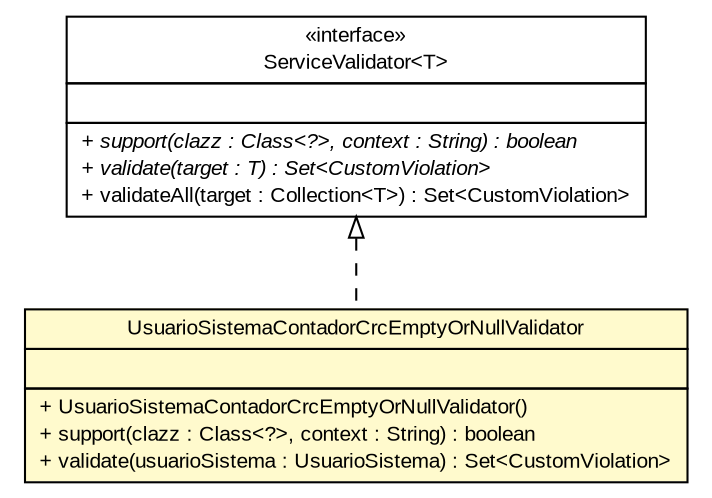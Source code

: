 #!/usr/local/bin/dot
#
# Class diagram 
# Generated by UMLGraph version R5_6 (http://www.umlgraph.org/)
#

digraph G {
	edge [fontname="arial",fontsize=10,labelfontname="arial",labelfontsize=10];
	node [fontname="arial",fontsize=10,shape=plaintext];
	nodesep=0.25;
	ranksep=0.5;
	// br.gov.to.sefaz.business.service.validation.ServiceValidator<T>
	c843893 [label=<<table title="br.gov.to.sefaz.business.service.validation.ServiceValidator" border="0" cellborder="1" cellspacing="0" cellpadding="2" port="p" href="../../../../../business/service/validation/ServiceValidator.html">
		<tr><td><table border="0" cellspacing="0" cellpadding="1">
<tr><td align="center" balign="center"> &#171;interface&#187; </td></tr>
<tr><td align="center" balign="center"> ServiceValidator&lt;T&gt; </td></tr>
		</table></td></tr>
		<tr><td><table border="0" cellspacing="0" cellpadding="1">
<tr><td align="left" balign="left">  </td></tr>
		</table></td></tr>
		<tr><td><table border="0" cellspacing="0" cellpadding="1">
<tr><td align="left" balign="left"><font face="arial italic" point-size="10.0"> + support(clazz : Class&lt;?&gt;, context : String) : boolean </font></td></tr>
<tr><td align="left" balign="left"><font face="arial italic" point-size="10.0"> + validate(target : T) : Set&lt;CustomViolation&gt; </font></td></tr>
<tr><td align="left" balign="left"> + validateAll(target : Collection&lt;T&gt;) : Set&lt;CustomViolation&gt; </td></tr>
		</table></td></tr>
		</table>>, URL="../../../../../business/service/validation/ServiceValidator.html", fontname="arial", fontcolor="black", fontsize=10.0];
	// br.gov.to.sefaz.seg.business.gestao.service.validator.UsuarioSistemaContadorCrcEmptyOrNullValidator
	c844046 [label=<<table title="br.gov.to.sefaz.seg.business.gestao.service.validator.UsuarioSistemaContadorCrcEmptyOrNullValidator" border="0" cellborder="1" cellspacing="0" cellpadding="2" port="p" bgcolor="lemonChiffon" href="./UsuarioSistemaContadorCrcEmptyOrNullValidator.html">
		<tr><td><table border="0" cellspacing="0" cellpadding="1">
<tr><td align="center" balign="center"> UsuarioSistemaContadorCrcEmptyOrNullValidator </td></tr>
		</table></td></tr>
		<tr><td><table border="0" cellspacing="0" cellpadding="1">
<tr><td align="left" balign="left">  </td></tr>
		</table></td></tr>
		<tr><td><table border="0" cellspacing="0" cellpadding="1">
<tr><td align="left" balign="left"> + UsuarioSistemaContadorCrcEmptyOrNullValidator() </td></tr>
<tr><td align="left" balign="left"> + support(clazz : Class&lt;?&gt;, context : String) : boolean </td></tr>
<tr><td align="left" balign="left"> + validate(usuarioSistema : UsuarioSistema) : Set&lt;CustomViolation&gt; </td></tr>
		</table></td></tr>
		</table>>, URL="./UsuarioSistemaContadorCrcEmptyOrNullValidator.html", fontname="arial", fontcolor="black", fontsize=10.0];
	//br.gov.to.sefaz.seg.business.gestao.service.validator.UsuarioSistemaContadorCrcEmptyOrNullValidator implements br.gov.to.sefaz.business.service.validation.ServiceValidator<T>
	c843893:p -> c844046:p [dir=back,arrowtail=empty,style=dashed];
}

